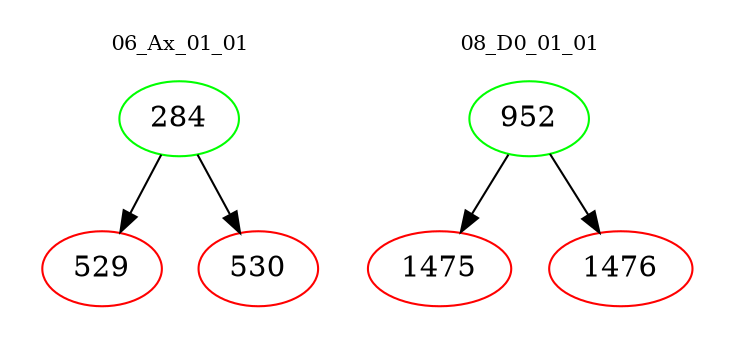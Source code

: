 digraph{
subgraph cluster_0 {
color = white
label = "06_Ax_01_01";
fontsize=10;
T0_284 [label="284", color="green"]
T0_284 -> T0_529 [color="black"]
T0_529 [label="529", color="red"]
T0_284 -> T0_530 [color="black"]
T0_530 [label="530", color="red"]
}
subgraph cluster_1 {
color = white
label = "08_D0_01_01";
fontsize=10;
T1_952 [label="952", color="green"]
T1_952 -> T1_1475 [color="black"]
T1_1475 [label="1475", color="red"]
T1_952 -> T1_1476 [color="black"]
T1_1476 [label="1476", color="red"]
}
}
